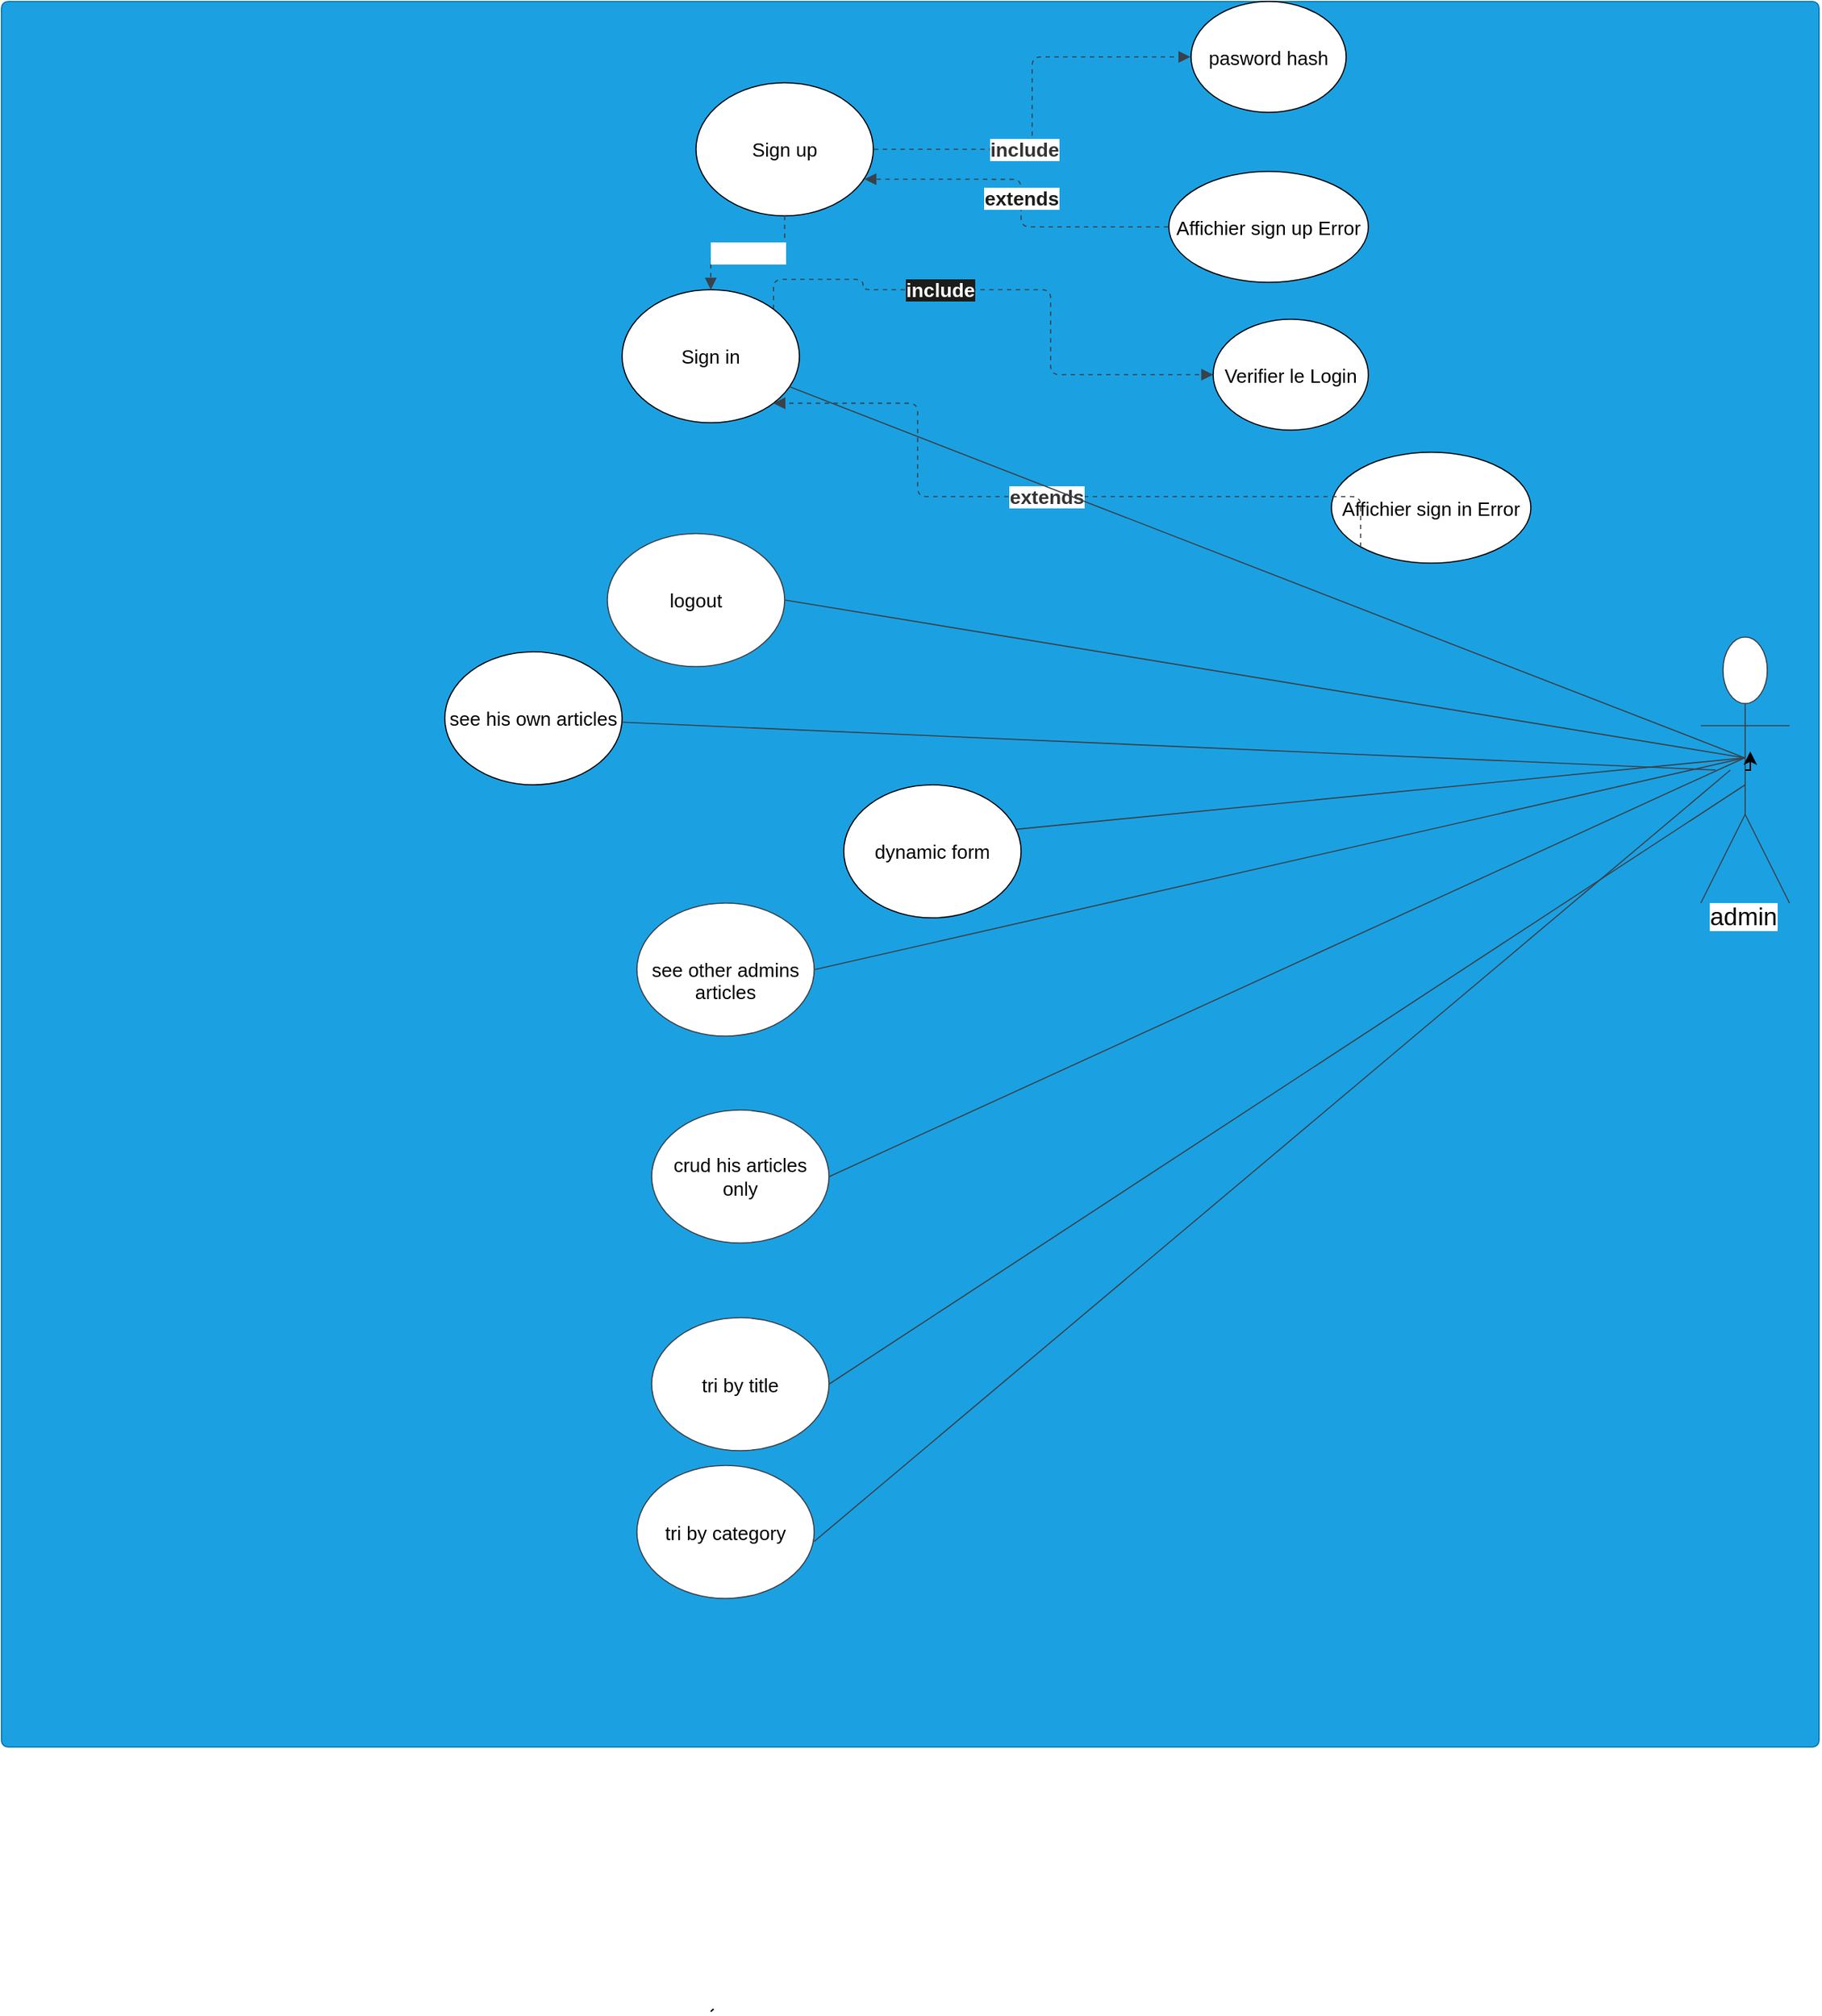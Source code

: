 <mxfile>
    <diagram id="V7uNuJelQm5kcV2lfRzm" name="Page-1">
        <mxGraphModel dx="1542" dy="4049" grid="1" gridSize="10" guides="1" tooltips="1" connect="1" arrows="1" fold="1" page="1" pageScale="1" pageWidth="1200" pageHeight="1600" math="0" shadow="0">
            <root>
                <mxCell id="0"/>
                <mxCell id="1" parent="0"/>
                <UserObject label="" lucidchartObjectId="WwL~f1fVtr~X" id="pAOpR8gL6AzcXt_7lyp2-1">
                    <mxCell style="html=1;overflow=block;blockSpacing=1;whiteSpace=wrap;container=1;pointerEvents=0;collapsible=0;recursiveResize=0;fontSize=16.7;spacing=0;strokeColor=#006EAF;strokeOpacity=100;fillOpacity=100;rounded=1;absoluteArcSize=1;arcSize=9;fillColor=#1ba1e2;strokeWidth=0.8;fontColor=#ffffff;" parent="1" vertex="1">
                        <mxGeometry x="690" y="-1670" width="1230" height="1181" as="geometry"/>
                    </mxCell>
                </UserObject>
                <UserObject label="" lucidchartObjectId="tQ2~HA3BaWpf" id="pAOpR8gL6AzcXt_7lyp2-2">
                    <mxCell style="html=1;jettySize=18;whiteSpace=wrap;fontSize=13;strokeColor=#3a414a;strokeOpacity=100;dashed=1;fixDash=1;strokeWidth=0.8;rounded=1;arcSize=12;edgeStyle=orthogonalEdgeStyle;startArrow=none;endArrow=block;endFill=1;exitX=1;exitY=0;entryX=0;entryY=0.5;entryDx=0;entryDy=0;exitDx=0;exitDy=0;" parent="pAOpR8gL6AzcXt_7lyp2-1" source="pAOpR8gL6AzcXt_7lyp2-9" target="pAOpR8gL6AzcXt_7lyp2-8" edge="1">
                        <mxGeometry width="100" height="100" relative="1" as="geometry">
                            <Array as="points">
                                <mxPoint x="583" y="188"/>
                                <mxPoint x="583" y="195"/>
                                <mxPoint x="710" y="195"/>
                                <mxPoint x="710" y="253"/>
                            </Array>
                            <mxPoint x="431.0" y="254.0" as="sourcePoint"/>
                            <mxPoint x="550.22" y="231.5" as="targetPoint"/>
                        </mxGeometry>
                    </mxCell>
                </UserObject>
                <mxCell id="pAOpR8gL6AzcXt_7lyp2-3" value="&lt;span style=&quot;background-color: rgb(27, 29, 27);&quot;&gt;&lt;font color=&quot;#ffffff&quot;&gt;include&lt;/font&gt;&lt;/span&gt;" style="text;html=1;resizable=0;labelBackgroundColor=default;align=center;verticalAlign=middle;fontStyle=1;fontColor=#333333;fontSize=13.3;" parent="pAOpR8gL6AzcXt_7lyp2-2" vertex="1">
                    <mxGeometry x="-0.268" relative="1" as="geometry"/>
                </mxCell>
                <UserObject label="Affichier  sign in Error" lucidchartObjectId="t9Y~fRcxpFrP" id="pAOpR8gL6AzcXt_7lyp2-4">
                    <mxCell style="html=1;overflow=block;blockSpacing=1;whiteSpace=wrap;ellipse;fontSize=13;spacing=3.8;strokeOpacity=100;fillOpacity=100;rounded=1;absoluteArcSize=1;arcSize=9;strokeWidth=0.8;" parent="pAOpR8gL6AzcXt_7lyp2-1" vertex="1">
                        <mxGeometry x="900" y="305" width="135" height="75" as="geometry"/>
                    </mxCell>
                </UserObject>
                <UserObject label="&lt;br&gt;see other admins articles&lt;br&gt;" lucidchartObjectId="sHL~hFCpv.Ey" id="pAOpR8gL6AzcXt_7lyp2-5">
                    <mxCell style="html=1;overflow=block;blockSpacing=1;whiteSpace=wrap;ellipse;fontSize=13;spacing=3.8;strokeColor=#3a414a;strokeOpacity=100;rounded=1;absoluteArcSize=1;arcSize=9;strokeWidth=0.8;" parent="pAOpR8gL6AzcXt_7lyp2-1" vertex="1">
                        <mxGeometry x="430" y="610" width="120" height="90" as="geometry"/>
                    </mxCell>
                </UserObject>
                <UserObject label="crud his articles only" lucidchartObjectId="6TY~gf8Y0vRb" id="pAOpR8gL6AzcXt_7lyp2-7">
                    <mxCell style="html=1;overflow=block;blockSpacing=1;whiteSpace=wrap;ellipse;fontSize=13;spacing=3.8;strokeColor=#3a414a;strokeOpacity=100;rounded=1;absoluteArcSize=1;arcSize=9;strokeWidth=0.8;" parent="pAOpR8gL6AzcXt_7lyp2-1" vertex="1">
                        <mxGeometry x="440" y="750" width="120" height="90" as="geometry"/>
                    </mxCell>
                </UserObject>
                <UserObject label="Verifier le  Login" lucidchartObjectId="R04~_L7kbmOG" id="pAOpR8gL6AzcXt_7lyp2-8">
                    <mxCell style="html=1;overflow=block;blockSpacing=1;whiteSpace=wrap;ellipse;fontSize=13;spacing=3.8;strokeOpacity=100;fillOpacity=100;rounded=1;absoluteArcSize=1;arcSize=9;strokeWidth=0.8;" parent="pAOpR8gL6AzcXt_7lyp2-1" vertex="1">
                        <mxGeometry x="820" y="215" width="105" height="75" as="geometry"/>
                    </mxCell>
                </UserObject>
                <UserObject label="Sign in" lucidchartObjectId="R04~IWldYmFP" id="pAOpR8gL6AzcXt_7lyp2-9">
                    <mxCell style="html=1;overflow=block;blockSpacing=1;whiteSpace=wrap;ellipse;fontSize=13;spacing=3.8;strokeOpacity=100;fillOpacity=100;rounded=1;absoluteArcSize=1;arcSize=9;strokeWidth=0.8;" parent="pAOpR8gL6AzcXt_7lyp2-1" vertex="1">
                        <mxGeometry x="420" y="195" width="120" height="90" as="geometry"/>
                    </mxCell>
                </UserObject>
                <UserObject label="" lucidchartObjectId="uR2~YgfLLIHb" id="pAOpR8gL6AzcXt_7lyp2-10">
                    <mxCell style="html=1;jettySize=18;whiteSpace=wrap;fontSize=13;strokeColor=#3a414a;strokeOpacity=100;dashed=1;fixDash=1;strokeWidth=0.8;rounded=1;arcSize=12;edgeStyle=orthogonalEdgeStyle;startArrow=none;endArrow=block;endFill=1;exitX=0;exitY=1;entryX=1;entryY=1;entryDx=0;entryDy=0;exitDx=0;exitDy=0;" parent="pAOpR8gL6AzcXt_7lyp2-1" source="pAOpR8gL6AzcXt_7lyp2-4" target="pAOpR8gL6AzcXt_7lyp2-9" edge="1">
                        <mxGeometry width="100" height="100" relative="1" as="geometry">
                            <Array as="points">
                                <mxPoint x="849" y="335"/>
                                <mxPoint x="620" y="335"/>
                                <mxPoint x="620" y="252"/>
                            </Array>
                            <mxPoint x="605.595" y="377.25" as="sourcePoint"/>
                            <mxPoint x="450" y="330.0" as="targetPoint"/>
                        </mxGeometry>
                    </mxCell>
                </UserObject>
                <mxCell id="pAOpR8gL6AzcXt_7lyp2-11" value="&lt;span style=&quot;background-color: rgb(255, 255, 255);&quot;&gt;extends&lt;/span&gt;" style="text;html=1;resizable=0;labelBackgroundColor=default;align=center;verticalAlign=middle;fontStyle=1;fontColor=#333333;fontSize=13.3;" parent="pAOpR8gL6AzcXt_7lyp2-10" vertex="1">
                    <mxGeometry relative="1" as="geometry"/>
                </mxCell>
                <UserObject label="Affichier  sign up Error" lucidchartObjectId="t9Y~fRcxpFrP" id="pAOpR8gL6AzcXt_7lyp2-12">
                    <mxCell style="html=1;overflow=block;blockSpacing=1;whiteSpace=wrap;ellipse;fontSize=13;spacing=3.8;strokeOpacity=100;fillOpacity=100;rounded=1;absoluteArcSize=1;arcSize=9;strokeWidth=0.8;" parent="pAOpR8gL6AzcXt_7lyp2-1" vertex="1">
                        <mxGeometry x="790" y="115" width="135" height="75" as="geometry"/>
                    </mxCell>
                </UserObject>
                <UserObject label="pasword hash&lt;br&gt;" lucidchartObjectId="_8Y~ylj85JAO" id="pAOpR8gL6AzcXt_7lyp2-13">
                    <mxCell style="html=1;overflow=block;blockSpacing=1;whiteSpace=wrap;ellipse;fontSize=13;spacing=3.8;strokeOpacity=100;fillOpacity=100;rounded=1;absoluteArcSize=1;arcSize=9;strokeWidth=0.8;" parent="pAOpR8gL6AzcXt_7lyp2-1" vertex="1">
                        <mxGeometry x="805" width="105" height="75" as="geometry"/>
                    </mxCell>
                </UserObject>
                <UserObject label="Sign up" lucidchartObjectId="6zL~gIPZ2NpY" id="pAOpR8gL6AzcXt_7lyp2-14">
                    <mxCell style="html=1;overflow=block;blockSpacing=1;whiteSpace=wrap;ellipse;fontSize=13;spacing=3.8;strokeOpacity=100;fillOpacity=100;rounded=1;absoluteArcSize=1;arcSize=9;strokeWidth=0.8;" parent="pAOpR8gL6AzcXt_7lyp2-1" vertex="1">
                        <mxGeometry x="470" y="55" width="120" height="90" as="geometry"/>
                    </mxCell>
                </UserObject>
                <UserObject label="" lucidchartObjectId="tQ2~HA3BaWpf" id="pAOpR8gL6AzcXt_7lyp2-15">
                    <mxCell style="html=1;jettySize=18;whiteSpace=wrap;fontSize=13;strokeColor=#3a414a;strokeOpacity=100;dashed=1;fixDash=1;strokeWidth=0.8;rounded=1;arcSize=12;edgeStyle=orthogonalEdgeStyle;startArrow=none;endArrow=block;endFill=1;exitX=1.003;exitY=0.5;exitPerimeter=0;entryX=-0.004;entryY=0.5;entryPerimeter=0;" parent="pAOpR8gL6AzcXt_7lyp2-1" source="pAOpR8gL6AzcXt_7lyp2-14" target="pAOpR8gL6AzcXt_7lyp2-13" edge="1">
                        <mxGeometry width="100" height="100" relative="1" as="geometry">
                            <Array as="points"/>
                        </mxGeometry>
                    </mxCell>
                </UserObject>
                <mxCell id="pAOpR8gL6AzcXt_7lyp2-16" value="&lt;span style=&quot;background-color: rgb(255, 255, 255);&quot;&gt;include&lt;/span&gt;" style="text;html=1;resizable=0;labelBackgroundColor=default;align=center;verticalAlign=middle;fontStyle=1;fontColor=#333333;fontSize=13.3;" parent="pAOpR8gL6AzcXt_7lyp2-15" vertex="1">
                    <mxGeometry x="-0.268" relative="1" as="geometry"/>
                </mxCell>
                <UserObject label="" lucidchartObjectId="uR2~YgfLLIHb" id="pAOpR8gL6AzcXt_7lyp2-17">
                    <mxCell style="html=1;jettySize=18;whiteSpace=wrap;fontSize=13;strokeColor=#3a414a;strokeOpacity=100;dashed=1;fixDash=1;strokeWidth=0.8;rounded=1;arcSize=12;edgeStyle=orthogonalEdgeStyle;startArrow=none;endArrow=block;endFill=1;exitX=-0.003;exitY=0.5;exitPerimeter=0;entryX=0.95;entryY=0.725;entryPerimeter=0;" parent="pAOpR8gL6AzcXt_7lyp2-1" source="pAOpR8gL6AzcXt_7lyp2-12" target="pAOpR8gL6AzcXt_7lyp2-14" edge="1">
                        <mxGeometry width="100" height="100" relative="1" as="geometry">
                            <Array as="points"/>
                        </mxGeometry>
                    </mxCell>
                </UserObject>
                <mxCell id="pAOpR8gL6AzcXt_7lyp2-18" value="&lt;font style=&quot;background-color: rgb(255, 255, 255);&quot; color=&quot;#1b1d1b&quot;&gt;extends&lt;/font&gt;" style="text;html=1;resizable=0;labelBackgroundColor=default;align=center;verticalAlign=middle;fontStyle=1;fontColor=#333333;fontSize=13.3;" parent="pAOpR8gL6AzcXt_7lyp2-17" vertex="1">
                    <mxGeometry relative="1" as="geometry"/>
                </mxCell>
                <UserObject label="" lucidchartObjectId="uR2~YgfLLIHb" id="pAOpR8gL6AzcXt_7lyp2-22">
                    <mxCell style="html=1;jettySize=18;whiteSpace=wrap;fontSize=13;strokeColor=#3a414a;strokeOpacity=100;dashed=1;fixDash=1;strokeWidth=0.8;rounded=1;arcSize=12;edgeStyle=orthogonalEdgeStyle;startArrow=none;endArrow=block;endFill=1;entryX=0.5;entryY=0;entryDx=0;entryDy=0;" parent="pAOpR8gL6AzcXt_7lyp2-1" source="pAOpR8gL6AzcXt_7lyp2-14" target="pAOpR8gL6AzcXt_7lyp2-9" edge="1">
                        <mxGeometry width="100" height="100" relative="1" as="geometry">
                            <Array as="points"/>
                            <mxPoint x="460" y="205" as="sourcePoint"/>
                            <mxPoint x="284.2" y="175" as="targetPoint"/>
                        </mxGeometry>
                    </mxCell>
                </UserObject>
                <mxCell id="pAOpR8gL6AzcXt_7lyp2-23" value="&lt;font color=&quot;#ffffff&quot;&gt;extends&lt;/font&gt;" style="text;html=1;resizable=0;labelBackgroundColor=default;align=center;verticalAlign=middle;fontStyle=1;fontColor=#333333;fontSize=13.3;" parent="pAOpR8gL6AzcXt_7lyp2-22" vertex="1">
                    <mxGeometry relative="1" as="geometry"/>
                </mxCell>
                <UserObject label="dynamic form" lucidchartObjectId="qHL~eKGGqEaz" id="pAOpR8gL6AzcXt_7lyp2-24">
                    <mxCell style="html=1;overflow=block;blockSpacing=1;whiteSpace=wrap;ellipse;fontSize=13;spacing=3.8;strokeOpacity=100;fillOpacity=100;rounded=1;absoluteArcSize=1;arcSize=9;strokeWidth=0.8;" parent="pAOpR8gL6AzcXt_7lyp2-1" vertex="1">
                        <mxGeometry x="570" y="530" width="120" height="90" as="geometry"/>
                    </mxCell>
                </UserObject>
                <UserObject label="logout" lucidchartObjectId="lHL~nA3YFMXg" id="pAOpR8gL6AzcXt_7lyp2-25">
                    <mxCell style="html=1;overflow=block;blockSpacing=1;whiteSpace=wrap;ellipse;fontSize=13;spacing=3.8;strokeColor=#3a414a;strokeOpacity=100;rounded=1;absoluteArcSize=1;arcSize=9;strokeWidth=0.8;" parent="pAOpR8gL6AzcXt_7lyp2-1" vertex="1">
                        <mxGeometry x="410" y="360" width="120" height="90" as="geometry"/>
                    </mxCell>
                </UserObject>
                <UserObject label="tri by title" lucidchartObjectId="6TY~gf8Y0vRb" id="0HeJv69CL-zHOiq2_ARJ-2">
                    <mxCell style="html=1;overflow=block;blockSpacing=1;whiteSpace=wrap;ellipse;fontSize=13;spacing=3.8;strokeColor=#3a414a;strokeOpacity=100;rounded=1;absoluteArcSize=1;arcSize=9;strokeWidth=0.8;" parent="pAOpR8gL6AzcXt_7lyp2-1" vertex="1">
                        <mxGeometry x="440" y="890.5" width="120" height="90" as="geometry"/>
                    </mxCell>
                </UserObject>
                <UserObject label="tri by category&lt;br&gt;" lucidchartObjectId="6TY~gf8Y0vRb" id="0HeJv69CL-zHOiq2_ARJ-7">
                    <mxCell style="html=1;overflow=block;blockSpacing=1;whiteSpace=wrap;ellipse;fontSize=13;spacing=3.8;strokeColor=#3a414a;strokeOpacity=100;rounded=1;absoluteArcSize=1;arcSize=9;strokeWidth=0.8;" parent="pAOpR8gL6AzcXt_7lyp2-1" vertex="1">
                        <mxGeometry x="430" y="990.5" width="120" height="90" as="geometry"/>
                    </mxCell>
                </UserObject>
                <UserObject label="" lucidchartObjectId="rYY~-Gth7mYF" id="0HeJv69CL-zHOiq2_ARJ-8">
                    <mxCell style="html=1;jettySize=18;whiteSpace=wrap;fontSize=13;strokeColor=#3a414a;strokeOpacity=100;strokeWidth=0.8;rounded=0;startArrow=none;endArrow=none;entryX=1.003;entryY=0.5;entryPerimeter=0;" parent="pAOpR8gL6AzcXt_7lyp2-1" edge="1">
                        <mxGeometry width="100" height="100" relative="1" as="geometry">
                            <Array as="points"/>
                            <mxPoint x="1170" y="520" as="sourcePoint"/>
                            <mxPoint x="550.0" y="1041.89" as="targetPoint"/>
                        </mxGeometry>
                    </mxCell>
                </UserObject>
                <UserObject label="see his own articles" lucidchartObjectId="qHL~eKGGqEaz" id="0HeJv69CL-zHOiq2_ARJ-10">
                    <mxCell style="html=1;overflow=block;blockSpacing=1;whiteSpace=wrap;ellipse;fontSize=13;spacing=3.8;strokeOpacity=100;fillOpacity=100;rounded=1;absoluteArcSize=1;arcSize=9;strokeWidth=0.8;" parent="pAOpR8gL6AzcXt_7lyp2-1" vertex="1">
                        <mxGeometry x="300" y="440" width="120" height="90" as="geometry"/>
                    </mxCell>
                </UserObject>
                <UserObject label="&lt;span style=&quot;background-color: rgb(255, 255, 255);&quot;&gt;&lt;font color=&quot;#000000&quot;&gt;admin&lt;/font&gt;&lt;/span&gt;" lucidchartObjectId="ExL~Doz4EXM2" id="pAOpR8gL6AzcXt_7lyp2-26">
                    <mxCell style="html=1;overflow=block;blockSpacing=1;shape=umlActor;labelPosition=center;verticalLabelPosition=bottom;verticalAlign=top;whiteSpace=nowrap;fontSize=16.7;fontColor=#FFFFFF;spacing=0;strokeColor=#3a414a;strokeOpacity=100;rounded=1;absoluteArcSize=1;arcSize=9;strokeWidth=0.8;labelBorderColor=none;" parent="pAOpR8gL6AzcXt_7lyp2-1" vertex="1">
                        <mxGeometry x="1150" y="430" width="60" height="180" as="geometry"/>
                    </mxCell>
                </UserObject>
                <UserObject label="" lucidchartObjectId="fIL~aBcUFOe5" id="pAOpR8gL6AzcXt_7lyp2-31">
                    <mxCell style="html=1;jettySize=18;whiteSpace=wrap;fontSize=13;strokeColor=#3a414a;strokeOpacity=100;strokeWidth=0.8;rounded=0;startArrow=none;endArrow=none;exitX=0.494;exitY=0.454;exitPerimeter=0;" parent="pAOpR8gL6AzcXt_7lyp2-1" source="pAOpR8gL6AzcXt_7lyp2-26" target="pAOpR8gL6AzcXt_7lyp2-9" edge="1">
                        <mxGeometry width="100" height="100" relative="1" as="geometry">
                            <Array as="points"/>
                            <mxPoint x="600.36" y="1005" as="targetPoint"/>
                        </mxGeometry>
                    </mxCell>
                </UserObject>
                <UserObject label="" lucidchartObjectId="vWY~Ctv~CwOu" id="pAOpR8gL6AzcXt_7lyp2-33">
                    <mxCell style="html=1;jettySize=18;whiteSpace=wrap;fontSize=13;strokeColor=#3a414a;strokeOpacity=100;strokeWidth=0.8;rounded=0;startArrow=none;endArrow=none;exitX=0.494;exitY=0.454;exitPerimeter=0;entryX=1.003;entryY=0.5;entryPerimeter=0;" parent="pAOpR8gL6AzcXt_7lyp2-1" source="pAOpR8gL6AzcXt_7lyp2-26" target="pAOpR8gL6AzcXt_7lyp2-25" edge="1">
                        <mxGeometry width="100" height="100" relative="1" as="geometry">
                            <Array as="points"/>
                        </mxGeometry>
                    </mxCell>
                </UserObject>
                <UserObject label="" lucidchartObjectId="FWY~f9NL.Xs5" id="pAOpR8gL6AzcXt_7lyp2-34">
                    <mxCell style="html=1;jettySize=18;whiteSpace=wrap;fontSize=13;strokeColor=#3a414a;strokeOpacity=100;strokeWidth=0.8;rounded=0;startArrow=none;endArrow=none;exitX=0.494;exitY=0.454;exitPerimeter=0;entryX=0.975;entryY=0.334;entryPerimeter=0;" parent="pAOpR8gL6AzcXt_7lyp2-1" source="pAOpR8gL6AzcXt_7lyp2-26" target="pAOpR8gL6AzcXt_7lyp2-24" edge="1">
                        <mxGeometry width="100" height="100" relative="1" as="geometry">
                            <Array as="points"/>
                        </mxGeometry>
                    </mxCell>
                </UserObject>
                <UserObject label="" lucidchartObjectId="oXY~rGzYB1nG" id="pAOpR8gL6AzcXt_7lyp2-35">
                    <mxCell style="html=1;jettySize=18;whiteSpace=wrap;fontSize=13;strokeColor=#3a414a;strokeOpacity=100;strokeWidth=0.8;rounded=0;startArrow=none;endArrow=none;exitX=0.494;exitY=0.454;exitPerimeter=0;entryX=1.003;entryY=0.5;entryPerimeter=0;" parent="pAOpR8gL6AzcXt_7lyp2-1" source="pAOpR8gL6AzcXt_7lyp2-26" target="pAOpR8gL6AzcXt_7lyp2-5" edge="1">
                        <mxGeometry width="100" height="100" relative="1" as="geometry">
                            <Array as="points"/>
                        </mxGeometry>
                    </mxCell>
                </UserObject>
                <UserObject label="" lucidchartObjectId="rYY~-Gth7mYF" id="pAOpR8gL6AzcXt_7lyp2-36">
                    <mxCell style="html=1;jettySize=18;whiteSpace=wrap;fontSize=13;strokeColor=#3a414a;strokeOpacity=100;strokeWidth=0.8;rounded=0;startArrow=none;endArrow=none;exitX=0.494;exitY=0.454;exitPerimeter=0;entryX=1.003;entryY=0.5;entryPerimeter=0;" parent="pAOpR8gL6AzcXt_7lyp2-1" source="pAOpR8gL6AzcXt_7lyp2-26" target="pAOpR8gL6AzcXt_7lyp2-7" edge="1">
                        <mxGeometry width="100" height="100" relative="1" as="geometry">
                            <Array as="points"/>
                        </mxGeometry>
                    </mxCell>
                </UserObject>
                <mxCell id="0HeJv69CL-zHOiq2_ARJ-1" style="edgeStyle=orthogonalEdgeStyle;rounded=0;orthogonalLoop=1;jettySize=auto;html=1;exitX=0.5;exitY=0.5;exitDx=0;exitDy=0;exitPerimeter=0;entryX=0.558;entryY=0.43;entryDx=0;entryDy=0;entryPerimeter=0;" parent="pAOpR8gL6AzcXt_7lyp2-1" source="pAOpR8gL6AzcXt_7lyp2-26" target="pAOpR8gL6AzcXt_7lyp2-26" edge="1">
                    <mxGeometry relative="1" as="geometry"/>
                </mxCell>
                <mxCell id="pAOpR8gL6AzcXt_7lyp2-41" value="" style="endArrow=none;html=1;rounded=0;" parent="1" edge="1">
                    <mxGeometry width="50" height="50" relative="1" as="geometry">
                        <mxPoint x="1170" y="-310" as="sourcePoint"/>
                        <mxPoint x="1171.92" y="-311.707" as="targetPoint"/>
                    </mxGeometry>
                </mxCell>
                <UserObject label="" lucidchartObjectId="vWY~Ctv~CwOu" id="0HeJv69CL-zHOiq2_ARJ-12">
                    <mxCell style="html=1;jettySize=18;whiteSpace=wrap;fontSize=13;strokeColor=#3a414a;strokeOpacity=100;strokeWidth=0.8;rounded=0;startArrow=none;endArrow=none;" parent="1" target="0HeJv69CL-zHOiq2_ARJ-10" edge="1">
                        <mxGeometry width="100" height="100" relative="1" as="geometry">
                            <Array as="points"/>
                            <mxPoint x="1850" y="-1150" as="sourcePoint"/>
                            <mxPoint x="1440" y="-1140" as="targetPoint"/>
                        </mxGeometry>
                    </mxCell>
                </UserObject>
                <UserObject label="" lucidchartObjectId="rYY~-Gth7mYF" id="3">
                    <mxCell style="html=1;jettySize=18;whiteSpace=wrap;fontSize=13;strokeColor=#3a414a;strokeOpacity=100;strokeWidth=0.8;rounded=0;startArrow=none;endArrow=none;entryX=1;entryY=0.5;entryDx=0;entryDy=0;" parent="1" target="0HeJv69CL-zHOiq2_ARJ-2" edge="1">
                        <mxGeometry width="100" height="100" relative="1" as="geometry">
                            <Array as="points"/>
                            <mxPoint x="1870" y="-1140" as="sourcePoint"/>
                            <mxPoint x="1250" y="-618.11" as="targetPoint"/>
                        </mxGeometry>
                    </mxCell>
                </UserObject>
            </root>
        </mxGraphModel>
    </diagram>
</mxfile>